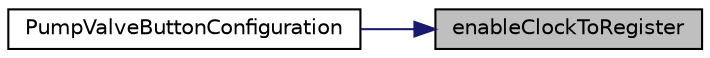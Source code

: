 digraph "enableClockToRegister"
{
 // LATEX_PDF_SIZE
  edge [fontname="Helvetica",fontsize="10",labelfontname="Helvetica",labelfontsize="10"];
  node [fontname="Helvetica",fontsize="10",shape=record];
  rankdir="RL";
  Node0 [label="enableClockToRegister",height=0.2,width=0.4,color="black", fillcolor="grey75", style="filled", fontcolor="black",tooltip="Function enables clock to selected GPIO port."];
  Node0 -> Node1 [dir="back",color="midnightblue",fontsize="10",style="solid"];
  Node1 [label="PumpValveButtonConfiguration",height=0.2,width=0.4,color="black", fillcolor="white", style="filled",URL="$group___blood_pressure_meter_functions_ga24734fd14f8f6338455dc6876c088dd1.html#ga24734fd14f8f6338455dc6876c088dd1",tooltip="Function used for pump, valve and button pins initialization."];
}

